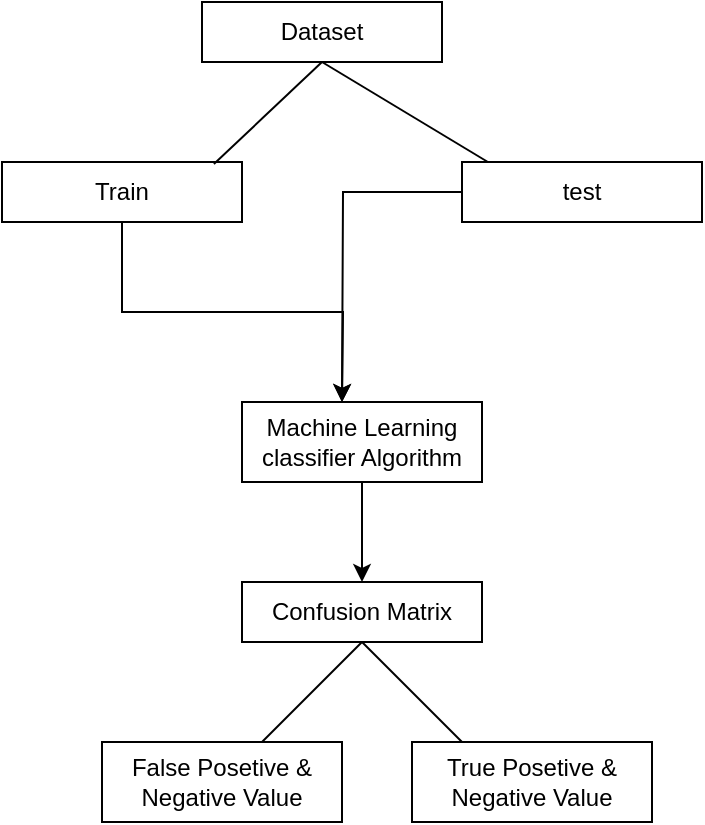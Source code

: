 <mxfile version="16.6.1" type="github">
  <diagram id="JCILWsifu09vFg7wJ8eU" name="Page-1">
    <mxGraphModel dx="868" dy="470" grid="1" gridSize="10" guides="1" tooltips="1" connect="1" arrows="1" fold="1" page="1" pageScale="1" pageWidth="850" pageHeight="1100" math="0" shadow="0">
      <root>
        <mxCell id="0" />
        <mxCell id="1" parent="0" />
        <mxCell id="QkvJuBG6UIUZow_HpZah-1" value="Dataset" style="rounded=0;whiteSpace=wrap;html=1;" vertex="1" parent="1">
          <mxGeometry x="320" y="80" width="120" height="30" as="geometry" />
        </mxCell>
        <mxCell id="QkvJuBG6UIUZow_HpZah-10" style="edgeStyle=orthogonalEdgeStyle;rounded=0;orthogonalLoop=1;jettySize=auto;html=1;exitX=0.5;exitY=1;exitDx=0;exitDy=0;" edge="1" parent="1" source="QkvJuBG6UIUZow_HpZah-3">
          <mxGeometry relative="1" as="geometry">
            <mxPoint x="390" y="280" as="targetPoint" />
          </mxGeometry>
        </mxCell>
        <mxCell id="QkvJuBG6UIUZow_HpZah-3" value="Train" style="rounded=0;whiteSpace=wrap;html=1;" vertex="1" parent="1">
          <mxGeometry x="220" y="160" width="120" height="30" as="geometry" />
        </mxCell>
        <mxCell id="QkvJuBG6UIUZow_HpZah-11" style="edgeStyle=orthogonalEdgeStyle;rounded=0;orthogonalLoop=1;jettySize=auto;html=1;" edge="1" parent="1" source="QkvJuBG6UIUZow_HpZah-4">
          <mxGeometry relative="1" as="geometry">
            <mxPoint x="390" y="280" as="targetPoint" />
          </mxGeometry>
        </mxCell>
        <mxCell id="QkvJuBG6UIUZow_HpZah-4" value="test" style="rounded=0;whiteSpace=wrap;html=1;" vertex="1" parent="1">
          <mxGeometry x="450" y="160" width="120" height="30" as="geometry" />
        </mxCell>
        <mxCell id="QkvJuBG6UIUZow_HpZah-8" value="" style="endArrow=none;html=1;rounded=0;exitX=0.883;exitY=0.033;exitDx=0;exitDy=0;entryX=0.5;entryY=1;entryDx=0;entryDy=0;exitPerimeter=0;" edge="1" parent="1" source="QkvJuBG6UIUZow_HpZah-3" target="QkvJuBG6UIUZow_HpZah-1">
          <mxGeometry width="50" height="50" relative="1" as="geometry">
            <mxPoint x="330" y="160" as="sourcePoint" />
            <mxPoint x="370" y="120" as="targetPoint" />
          </mxGeometry>
        </mxCell>
        <mxCell id="QkvJuBG6UIUZow_HpZah-9" value="" style="endArrow=none;html=1;rounded=0;entryX=0.108;entryY=0;entryDx=0;entryDy=0;entryPerimeter=0;" edge="1" parent="1" target="QkvJuBG6UIUZow_HpZah-4">
          <mxGeometry width="50" height="50" relative="1" as="geometry">
            <mxPoint x="380" y="110" as="sourcePoint" />
            <mxPoint x="450" y="120" as="targetPoint" />
          </mxGeometry>
        </mxCell>
        <mxCell id="QkvJuBG6UIUZow_HpZah-13" style="edgeStyle=orthogonalEdgeStyle;rounded=0;orthogonalLoop=1;jettySize=auto;html=1;" edge="1" parent="1" source="QkvJuBG6UIUZow_HpZah-12">
          <mxGeometry relative="1" as="geometry">
            <mxPoint x="400" y="370" as="targetPoint" />
          </mxGeometry>
        </mxCell>
        <mxCell id="QkvJuBG6UIUZow_HpZah-12" value="Machine Learning classifier Algorithm " style="rounded=0;whiteSpace=wrap;html=1;" vertex="1" parent="1">
          <mxGeometry x="340" y="280" width="120" height="40" as="geometry" />
        </mxCell>
        <mxCell id="QkvJuBG6UIUZow_HpZah-14" value="Confusion Matrix" style="rounded=0;whiteSpace=wrap;html=1;" vertex="1" parent="1">
          <mxGeometry x="340" y="370" width="120" height="30" as="geometry" />
        </mxCell>
        <mxCell id="QkvJuBG6UIUZow_HpZah-18" value="" style="endArrow=none;html=1;rounded=0;" edge="1" parent="1">
          <mxGeometry width="50" height="50" relative="1" as="geometry">
            <mxPoint x="350" y="450" as="sourcePoint" />
            <mxPoint x="400" y="400" as="targetPoint" />
          </mxGeometry>
        </mxCell>
        <mxCell id="QkvJuBG6UIUZow_HpZah-19" value="" style="endArrow=none;html=1;rounded=0;" edge="1" parent="1">
          <mxGeometry width="50" height="50" relative="1" as="geometry">
            <mxPoint x="450" y="450" as="sourcePoint" />
            <mxPoint x="400" y="400" as="targetPoint" />
          </mxGeometry>
        </mxCell>
        <mxCell id="QkvJuBG6UIUZow_HpZah-20" value="False Posetive &amp;amp; Negative Value" style="rounded=0;whiteSpace=wrap;html=1;" vertex="1" parent="1">
          <mxGeometry x="270" y="450" width="120" height="40" as="geometry" />
        </mxCell>
        <mxCell id="QkvJuBG6UIUZow_HpZah-21" value="True Posetive &amp;amp; Negative Value" style="rounded=0;whiteSpace=wrap;html=1;" vertex="1" parent="1">
          <mxGeometry x="425" y="450" width="120" height="40" as="geometry" />
        </mxCell>
      </root>
    </mxGraphModel>
  </diagram>
</mxfile>
